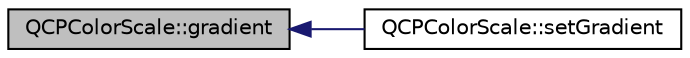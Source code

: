 digraph "QCPColorScale::gradient"
{
  edge [fontname="Helvetica",fontsize="10",labelfontname="Helvetica",labelfontsize="10"];
  node [fontname="Helvetica",fontsize="10",shape=record];
  rankdir="LR";
  Node48 [label="QCPColorScale::gradient",height=0.2,width=0.4,color="black", fillcolor="grey75", style="filled", fontcolor="black"];
  Node48 -> Node49 [dir="back",color="midnightblue",fontsize="10",style="solid",fontname="Helvetica"];
  Node49 [label="QCPColorScale::setGradient",height=0.2,width=0.4,color="black", fillcolor="white", style="filled",URL="$class_q_c_p_color_scale.html#a1f29583bb6f1e7f473b62fb712be3940"];
}
